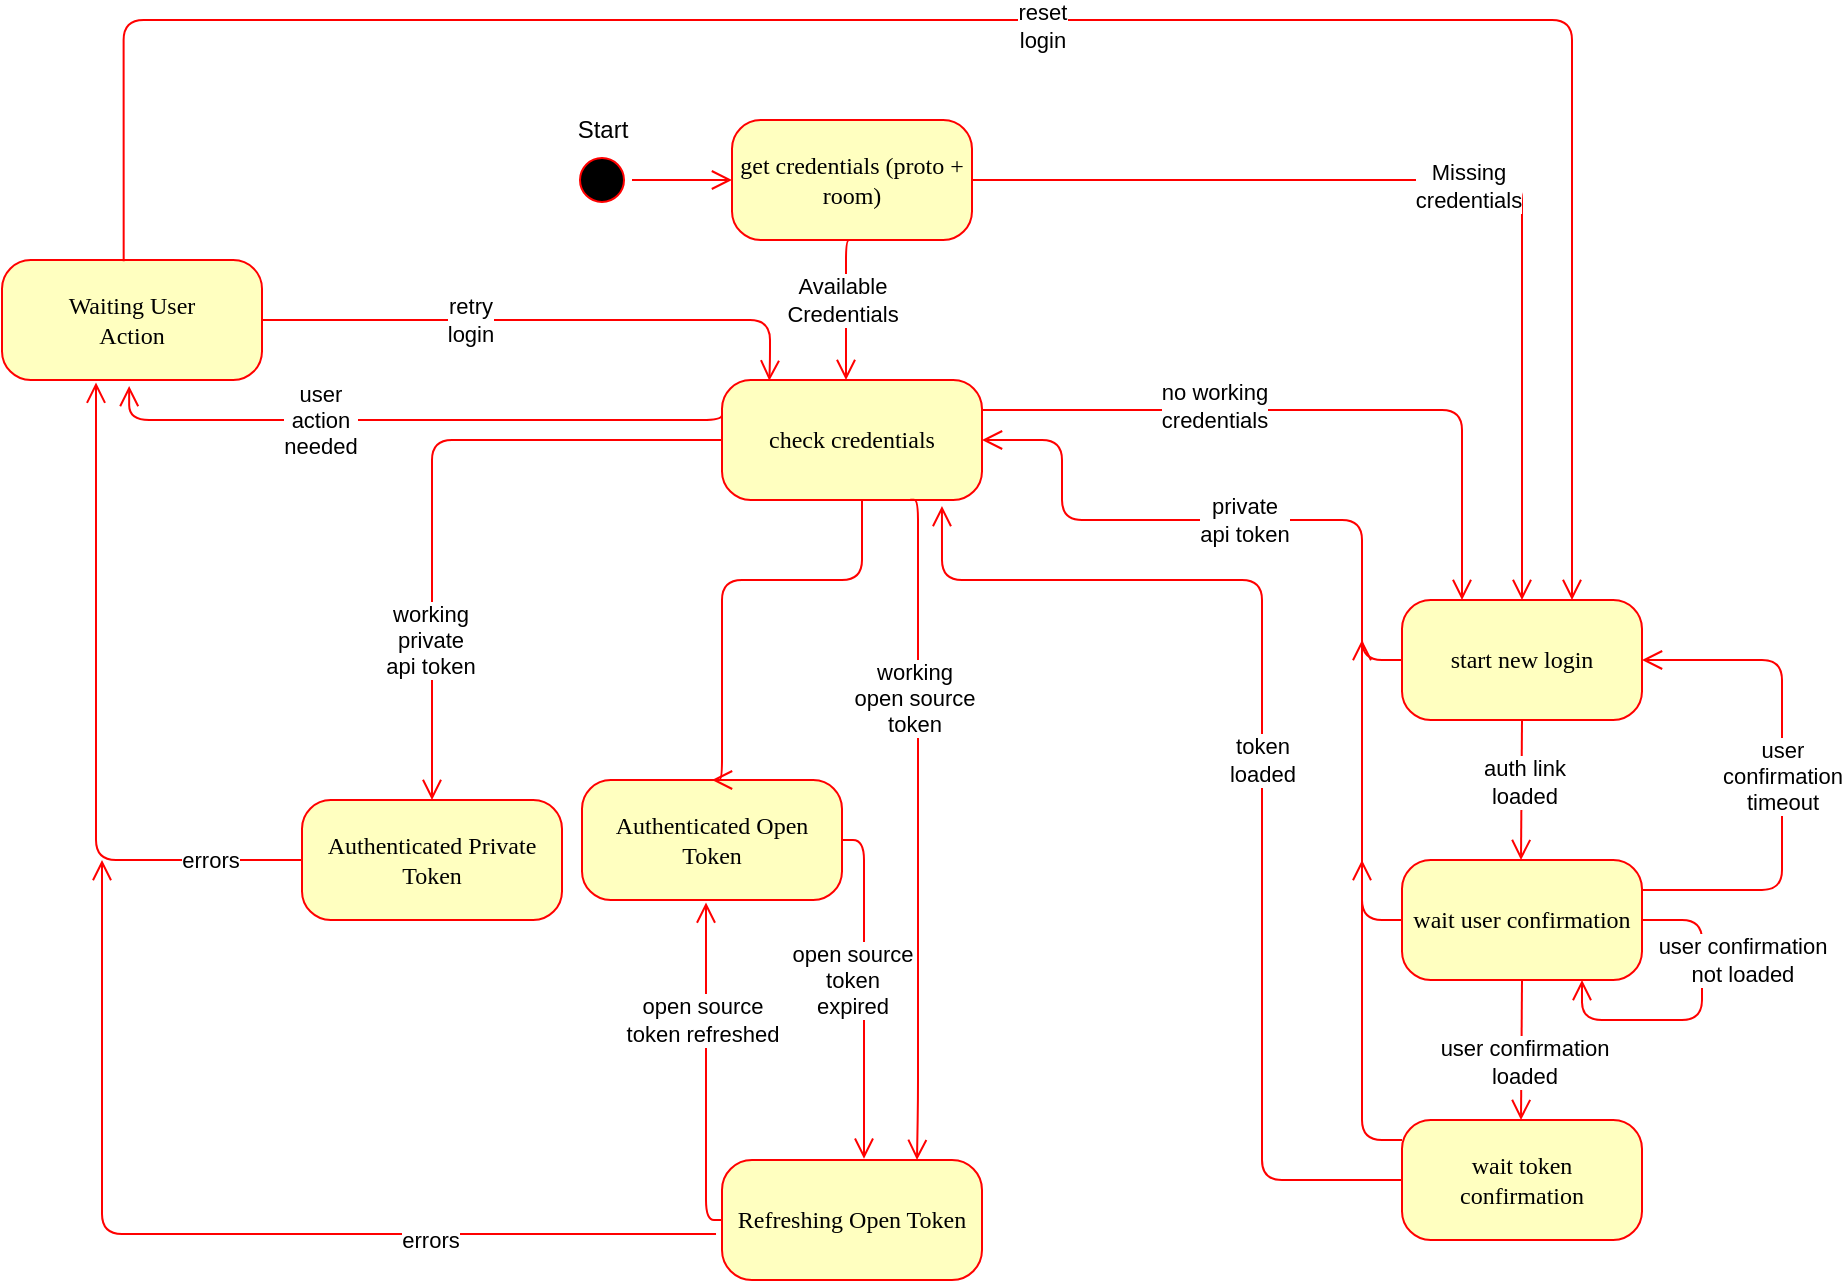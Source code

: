 <mxfile version="15.3.1" type="github">
  <diagram name="Page-1" id="58cdce13-f638-feb5-8d6f-7d28b1aa9fa0">
    <mxGraphModel dx="1021" dy="1112" grid="1" gridSize="10" guides="1" tooltips="1" connect="1" arrows="1" fold="1" page="1" pageScale="1" pageWidth="1100" pageHeight="850" background="none" math="0" shadow="0">
      <root>
        <mxCell id="0" />
        <mxCell id="1" parent="0" />
        <mxCell id="382b91b5511bd0f7-1" value="" style="ellipse;html=1;shape=startState;fillColor=#000000;strokeColor=#ff0000;rounded=1;shadow=0;comic=0;labelBackgroundColor=none;fontFamily=Verdana;fontSize=12;fontColor=#000000;align=center;direction=south;" parent="1" vertex="1">
          <mxGeometry x="385" y="105" width="30" height="30" as="geometry" />
        </mxCell>
        <mxCell id="382b91b5511bd0f7-5" value="Authenticated Open Token" style="rounded=1;whiteSpace=wrap;html=1;arcSize=24;fillColor=#ffffc0;strokeColor=#ff0000;shadow=0;comic=0;labelBackgroundColor=none;fontFamily=Verdana;fontSize=12;fontColor=#000000;align=center;" parent="1" vertex="1">
          <mxGeometry x="390" y="420" width="130" height="60" as="geometry" />
        </mxCell>
        <mxCell id="382b91b5511bd0f7-6" value="get credentials (proto + room)" style="rounded=1;whiteSpace=wrap;html=1;arcSize=24;fillColor=#ffffc0;strokeColor=#ff0000;shadow=0;comic=0;labelBackgroundColor=none;fontFamily=Verdana;fontSize=12;fontColor=#000000;align=center;" parent="1" vertex="1">
          <mxGeometry x="465" y="90" width="120" height="60" as="geometry" />
        </mxCell>
        <mxCell id="3cde6dad864a17aa-3" style="edgeStyle=orthogonalEdgeStyle;html=1;exitX=1;exitY=0.25;entryX=0.25;entryY=0;labelBackgroundColor=none;endArrow=open;endSize=8;strokeColor=#ff0000;fontFamily=Verdana;fontSize=12;align=left;" parent="1" source="382b91b5511bd0f7-7" target="382b91b5511bd0f7-9" edge="1">
          <mxGeometry relative="1" as="geometry" />
        </mxCell>
        <mxCell id="382b91b5511bd0f7-7" value="check credentials" style="rounded=1;whiteSpace=wrap;html=1;arcSize=24;fillColor=#ffffc0;strokeColor=#ff0000;shadow=0;comic=0;labelBackgroundColor=none;fontFamily=Verdana;fontSize=12;fontColor=#000000;align=center;" parent="1" vertex="1">
          <mxGeometry x="460" y="220" width="130" height="60" as="geometry" />
        </mxCell>
        <mxCell id="3cde6dad864a17aa-4" style="edgeStyle=orthogonalEdgeStyle;html=1;exitX=1;exitY=0.5;labelBackgroundColor=none;endArrow=open;endSize=8;strokeColor=#ff0000;fontFamily=Verdana;fontSize=12;align=left;exitDx=0;exitDy=0;entryX=0.5;entryY=0;entryDx=0;entryDy=0;" parent="1" source="382b91b5511bd0f7-6" target="382b91b5511bd0f7-9" edge="1">
          <mxGeometry relative="1" as="geometry">
            <Array as="points">
              <mxPoint x="860" y="120" />
            </Array>
            <mxPoint x="580" y="160" as="targetPoint" />
          </mxGeometry>
        </mxCell>
        <mxCell id="F9N_rp_ZScv7wXBiVBBy-1" value="Missing&lt;br&gt; credentials" style="edgeLabel;html=1;align=center;verticalAlign=middle;resizable=0;points=[];" parent="3cde6dad864a17aa-4" vertex="1" connectable="0">
          <mxGeometry x="0.021" y="-3" relative="1" as="geometry">
            <mxPoint as="offset" />
          </mxGeometry>
        </mxCell>
        <mxCell id="382b91b5511bd0f7-9" value="start new login" style="rounded=1;whiteSpace=wrap;html=1;arcSize=24;fillColor=#ffffc0;strokeColor=#ff0000;shadow=0;comic=0;labelBackgroundColor=none;fontFamily=Verdana;fontSize=12;fontColor=#000000;align=center;" parent="1" vertex="1">
          <mxGeometry x="800" y="330" width="120" height="60" as="geometry" />
        </mxCell>
        <mxCell id="2a3bc250acf0617d-9" style="edgeStyle=orthogonalEdgeStyle;html=1;labelBackgroundColor=none;endArrow=open;endSize=8;strokeColor=#ff0000;fontFamily=Verdana;fontSize=12;align=left;" parent="1" source="382b91b5511bd0f7-1" target="382b91b5511bd0f7-6" edge="1">
          <mxGeometry relative="1" as="geometry" />
        </mxCell>
        <mxCell id="2a3bc250acf0617d-10" style="edgeStyle=orthogonalEdgeStyle;html=1;labelBackgroundColor=none;endArrow=open;endSize=8;strokeColor=#ff0000;fontFamily=Verdana;fontSize=12;align=left;exitX=0.5;exitY=1;exitDx=0;exitDy=0;" parent="1" source="382b91b5511bd0f7-6" edge="1">
          <mxGeometry relative="1" as="geometry">
            <Array as="points">
              <mxPoint x="522" y="150" />
            </Array>
            <mxPoint x="522" y="220" as="targetPoint" />
          </mxGeometry>
        </mxCell>
        <mxCell id="F9N_rp_ZScv7wXBiVBBy-3" value="Available&lt;br&gt;Credentials" style="edgeLabel;html=1;align=center;verticalAlign=middle;resizable=0;points=[];" parent="1" vertex="1" connectable="0">
          <mxGeometry x="520" y="180" as="geometry" />
        </mxCell>
        <mxCell id="F9N_rp_ZScv7wXBiVBBy-4" value="&lt;div&gt;no working&lt;/div&gt;&lt;div&gt; credentials&lt;/div&gt;" style="edgeLabel;html=1;align=center;verticalAlign=middle;resizable=0;points=[];" parent="1" vertex="1" connectable="0">
          <mxGeometry x="720" y="240" as="geometry">
            <mxPoint x="-14" y="-7" as="offset" />
          </mxGeometry>
        </mxCell>
        <mxCell id="F9N_rp_ZScv7wXBiVBBy-12" value="Refreshing Open Token" style="rounded=1;whiteSpace=wrap;html=1;arcSize=25;fillColor=#ffffc0;strokeColor=#ff0000;shadow=0;comic=0;labelBackgroundColor=none;fontFamily=Verdana;fontSize=12;fontColor=#000000;align=center;" parent="1" vertex="1">
          <mxGeometry x="460" y="610" width="130" height="60" as="geometry" />
        </mxCell>
        <mxCell id="F9N_rp_ZScv7wXBiVBBy-16" style="edgeStyle=elbowEdgeStyle;html=1;labelBackgroundColor=none;endArrow=open;endSize=8;strokeColor=#ff0000;fontFamily=Verdana;fontSize=12;align=left;exitX=0;exitY=0.5;exitDx=0;exitDy=0;entryX=0.478;entryY=1.021;entryDx=0;entryDy=0;entryPerimeter=0;" parent="1" edge="1" target="382b91b5511bd0f7-5" source="F9N_rp_ZScv7wXBiVBBy-12">
          <mxGeometry relative="1" as="geometry">
            <mxPoint x="530" y="540" as="sourcePoint" />
            <mxPoint x="443" y="500" as="targetPoint" />
            <Array as="points">
              <mxPoint x="452" y="560" />
              <mxPoint x="640" y="520" />
              <mxPoint x="540" y="510" />
            </Array>
          </mxGeometry>
        </mxCell>
        <mxCell id="F9N_rp_ZScv7wXBiVBBy-18" style="edgeStyle=orthogonalEdgeStyle;html=1;labelBackgroundColor=none;endArrow=open;endSize=8;strokeColor=#ff0000;fontFamily=Verdana;fontSize=12;align=left;entryX=0.5;entryY=0;entryDx=0;entryDy=0;" parent="1" edge="1" target="382b91b5511bd0f7-5">
          <mxGeometry relative="1" as="geometry">
            <mxPoint x="530" y="280" as="sourcePoint" />
            <Array as="points">
              <mxPoint x="530" y="320" />
              <mxPoint x="460" y="320" />
              <mxPoint x="460" y="420" />
            </Array>
            <mxPoint x="530" y="420" as="targetPoint" />
          </mxGeometry>
        </mxCell>
        <mxCell id="F9N_rp_ZScv7wXBiVBBy-22" style="edgeStyle=orthogonalEdgeStyle;html=1;exitX=0;exitY=0.5;entryX=1;entryY=0.5;labelBackgroundColor=none;endArrow=open;endSize=8;strokeColor=#ff0000;fontFamily=Verdana;fontSize=12;align=left;exitDx=0;exitDy=0;entryDx=0;entryDy=0;" parent="1" source="382b91b5511bd0f7-9" target="382b91b5511bd0f7-7" edge="1">
          <mxGeometry relative="1" as="geometry">
            <mxPoint x="730" y="425" as="sourcePoint" />
            <mxPoint x="990" y="520" as="targetPoint" />
            <Array as="points">
              <mxPoint x="780" y="360" />
              <mxPoint x="780" y="290" />
              <mxPoint x="630" y="290" />
              <mxPoint x="630" y="250" />
            </Array>
          </mxGeometry>
        </mxCell>
        <mxCell id="F9N_rp_ZScv7wXBiVBBy-23" value="private&lt;br&gt;api token" style="edgeLabel;html=1;align=center;verticalAlign=middle;resizable=0;points=[];" parent="F9N_rp_ZScv7wXBiVBBy-22" vertex="1" connectable="0">
          <mxGeometry x="0.071" y="1" relative="1" as="geometry">
            <mxPoint x="22" y="-1" as="offset" />
          </mxGeometry>
        </mxCell>
        <mxCell id="F9N_rp_ZScv7wXBiVBBy-26" value="wait user confirmation" style="rounded=1;whiteSpace=wrap;html=1;arcSize=24;fillColor=#ffffc0;strokeColor=#ff0000;shadow=0;comic=0;labelBackgroundColor=none;fontFamily=Verdana;fontSize=12;fontColor=#000000;align=center;" parent="1" vertex="1">
          <mxGeometry x="800" y="460" width="120" height="60" as="geometry" />
        </mxCell>
        <mxCell id="F9N_rp_ZScv7wXBiVBBy-27" value="&lt;div&gt;wait token&lt;/div&gt;&lt;div&gt;confirmation&lt;br&gt;&lt;/div&gt;" style="rounded=1;whiteSpace=wrap;html=1;arcSize=24;fillColor=#ffffc0;strokeColor=#ff0000;shadow=0;comic=0;labelBackgroundColor=none;fontFamily=Verdana;fontSize=12;fontColor=#000000;align=center;" parent="1" vertex="1">
          <mxGeometry x="800" y="590" width="120" height="60" as="geometry" />
        </mxCell>
        <mxCell id="F9N_rp_ZScv7wXBiVBBy-28" style="edgeStyle=elbowEdgeStyle;html=1;labelBackgroundColor=none;endArrow=open;endSize=8;strokeColor=#ff0000;fontFamily=Verdana;fontSize=12;align=left;exitX=0.5;exitY=1;exitDx=0;exitDy=0;entryX=0.5;entryY=0;entryDx=0;entryDy=0;" parent="1" source="382b91b5511bd0f7-9" target="F9N_rp_ZScv7wXBiVBBy-26" edge="1">
          <mxGeometry relative="1" as="geometry">
            <mxPoint x="859.5" y="400" as="sourcePoint" />
            <mxPoint x="860" y="430" as="targetPoint" />
            <Array as="points">
              <mxPoint x="859.5" y="435" />
            </Array>
          </mxGeometry>
        </mxCell>
        <mxCell id="F9N_rp_ZScv7wXBiVBBy-29" value="&lt;div&gt;auth link&lt;/div&gt;&lt;div&gt;loaded&lt;/div&gt;" style="edgeLabel;html=1;align=center;verticalAlign=middle;resizable=0;points=[];" parent="F9N_rp_ZScv7wXBiVBBy-28" vertex="1" connectable="0">
          <mxGeometry x="-0.394" y="3" relative="1" as="geometry">
            <mxPoint x="-2" y="10" as="offset" />
          </mxGeometry>
        </mxCell>
        <mxCell id="F9N_rp_ZScv7wXBiVBBy-30" style="edgeStyle=orthogonalEdgeStyle;html=1;entryX=0.75;entryY=1;labelBackgroundColor=none;endArrow=open;endSize=8;strokeColor=#ff0000;fontFamily=Verdana;fontSize=12;align=left;exitX=1;exitY=0.5;exitDx=0;exitDy=0;entryDx=0;entryDy=0;" parent="1" source="F9N_rp_ZScv7wXBiVBBy-26" target="F9N_rp_ZScv7wXBiVBBy-26" edge="1">
          <mxGeometry relative="1" as="geometry">
            <mxPoint x="950" y="490" as="sourcePoint" />
            <Array as="points">
              <mxPoint x="950" y="490" />
              <mxPoint x="950" y="540" />
              <mxPoint x="890" y="540" />
            </Array>
            <mxPoint x="780" y="580" as="targetPoint" />
          </mxGeometry>
        </mxCell>
        <mxCell id="F9N_rp_ZScv7wXBiVBBy-31" style="edgeStyle=elbowEdgeStyle;html=1;labelBackgroundColor=none;endArrow=open;endSize=8;strokeColor=#ff0000;fontFamily=Verdana;fontSize=12;align=left;exitX=0.5;exitY=1;exitDx=0;exitDy=0;" parent="1" edge="1">
          <mxGeometry relative="1" as="geometry">
            <mxPoint x="860" y="520" as="sourcePoint" />
            <mxPoint x="860" y="590" as="targetPoint" />
            <Array as="points">
              <mxPoint x="859.5" y="565" />
            </Array>
          </mxGeometry>
        </mxCell>
        <mxCell id="F9N_rp_ZScv7wXBiVBBy-32" value="&lt;div&gt;user confirmation&lt;/div&gt;&lt;div&gt;loaded&lt;br&gt;&lt;/div&gt;" style="edgeLabel;html=1;align=center;verticalAlign=middle;resizable=0;points=[];" parent="F9N_rp_ZScv7wXBiVBBy-31" vertex="1" connectable="0">
          <mxGeometry x="-0.394" y="3" relative="1" as="geometry">
            <mxPoint x="-2" y="20" as="offset" />
          </mxGeometry>
        </mxCell>
        <mxCell id="F9N_rp_ZScv7wXBiVBBy-33" style="edgeStyle=orthogonalEdgeStyle;html=1;entryX=0.846;entryY=1.05;labelBackgroundColor=none;endArrow=open;endSize=8;strokeColor=#ff0000;fontFamily=Verdana;fontSize=12;align=left;exitX=0;exitY=0.5;exitDx=0;exitDy=0;entryDx=0;entryDy=0;entryPerimeter=0;" parent="1" source="F9N_rp_ZScv7wXBiVBBy-27" target="382b91b5511bd0f7-7" edge="1">
          <mxGeometry relative="1" as="geometry">
            <mxPoint x="770" y="610" as="sourcePoint" />
            <Array as="points">
              <mxPoint x="730" y="620" />
              <mxPoint x="730" y="320" />
              <mxPoint x="570" y="320" />
            </Array>
            <mxPoint x="590" y="450" as="targetPoint" />
          </mxGeometry>
        </mxCell>
        <mxCell id="F9N_rp_ZScv7wXBiVBBy-34" value="&lt;div&gt;token&lt;/div&gt;&lt;div&gt;loaded&lt;br&gt;&lt;/div&gt;" style="edgeLabel;html=1;align=center;verticalAlign=middle;resizable=0;points=[];" parent="F9N_rp_ZScv7wXBiVBBy-33" vertex="1" connectable="0">
          <mxGeometry x="0.043" y="-3" relative="1" as="geometry">
            <mxPoint x="-3" y="15" as="offset" />
          </mxGeometry>
        </mxCell>
        <mxCell id="F9N_rp_ZScv7wXBiVBBy-36" value="&lt;div&gt;open source&lt;/div&gt;&lt;div&gt;token refreshed&lt;br&gt;&lt;/div&gt;" style="edgeLabel;html=1;align=center;verticalAlign=middle;resizable=0;points=[];" parent="1" vertex="1" connectable="0">
          <mxGeometry x="450" y="540" as="geometry" />
        </mxCell>
        <mxCell id="F9N_rp_ZScv7wXBiVBBy-37" value="&lt;div&gt;user confirmation&lt;/div&gt;&lt;div&gt;not loaded&lt;br&gt;&lt;/div&gt;" style="edgeLabel;html=1;align=center;verticalAlign=middle;resizable=0;points=[];" parent="1" vertex="1" connectable="0">
          <mxGeometry x="970" y="510" as="geometry" />
        </mxCell>
        <mxCell id="F9N_rp_ZScv7wXBiVBBy-40" style="edgeStyle=elbowEdgeStyle;html=1;labelBackgroundColor=none;endArrow=open;endSize=8;strokeColor=#ff0000;fontFamily=Verdana;fontSize=12;align=left;exitX=1;exitY=0.5;exitDx=0;exitDy=0;entryX=0.543;entryY=-0.01;entryDx=0;entryDy=0;entryPerimeter=0;" parent="1" edge="1" target="F9N_rp_ZScv7wXBiVBBy-12" source="382b91b5511bd0f7-5">
          <mxGeometry relative="1" as="geometry">
            <mxPoint x="520" y="480" as="sourcePoint" />
            <mxPoint x="520" y="540" as="targetPoint" />
            <Array as="points">
              <mxPoint x="531" y="510" />
              <mxPoint x="520" y="510" />
            </Array>
          </mxGeometry>
        </mxCell>
        <mxCell id="F9N_rp_ZScv7wXBiVBBy-41" value="&lt;div&gt;open source&lt;/div&gt;&lt;div&gt;token &lt;br&gt;&lt;/div&gt;&lt;div&gt;expired&lt;br&gt;&lt;/div&gt;" style="edgeLabel;html=1;align=center;verticalAlign=middle;resizable=0;points=[];" parent="F9N_rp_ZScv7wXBiVBBy-40" vertex="1" connectable="0">
          <mxGeometry x="-0.367" y="-1" relative="1" as="geometry">
            <mxPoint x="-5" y="27" as="offset" />
          </mxGeometry>
        </mxCell>
        <mxCell id="F9N_rp_ZScv7wXBiVBBy-42" style="edgeStyle=elbowEdgeStyle;html=1;labelBackgroundColor=none;endArrow=open;endSize=8;strokeColor=#ff0000;fontFamily=Verdana;fontSize=12;align=left;exitX=0;exitY=0.5;exitDx=0;exitDy=0;" parent="1" source="F9N_rp_ZScv7wXBiVBBy-26" edge="1">
          <mxGeometry relative="1" as="geometry">
            <mxPoint x="780" y="490" as="sourcePoint" />
            <mxPoint x="780" y="350" as="targetPoint" />
            <Array as="points">
              <mxPoint x="780" y="350" />
              <mxPoint x="780" y="460" />
              <mxPoint x="790" y="460" />
            </Array>
          </mxGeometry>
        </mxCell>
        <mxCell id="F9N_rp_ZScv7wXBiVBBy-43" style="edgeStyle=elbowEdgeStyle;html=1;labelBackgroundColor=none;endArrow=open;endSize=8;strokeColor=#ff0000;fontFamily=Verdana;fontSize=12;align=left;exitX=0;exitY=0.5;exitDx=0;exitDy=0;" parent="1" edge="1">
          <mxGeometry relative="1" as="geometry">
            <mxPoint x="800" y="600" as="sourcePoint" />
            <mxPoint x="780" y="460" as="targetPoint" />
            <Array as="points">
              <mxPoint x="780" y="460" />
              <mxPoint x="780" y="570" />
              <mxPoint x="790" y="570" />
            </Array>
          </mxGeometry>
        </mxCell>
        <mxCell id="S2DreNZuNs3_jRe_7X1X-1" value="&lt;div&gt;Authenticated Private Token&lt;/div&gt;" style="rounded=1;whiteSpace=wrap;html=1;arcSize=24;fillColor=#ffffc0;strokeColor=#ff0000;shadow=0;comic=0;labelBackgroundColor=none;fontFamily=Verdana;fontSize=12;fontColor=#000000;align=center;" vertex="1" parent="1">
          <mxGeometry x="250" y="430" width="130" height="60" as="geometry" />
        </mxCell>
        <mxCell id="S2DreNZuNs3_jRe_7X1X-2" style="edgeStyle=orthogonalEdgeStyle;html=1;labelBackgroundColor=none;endArrow=open;endSize=8;strokeColor=#ff0000;fontFamily=Verdana;fontSize=12;align=left;entryX=0.5;entryY=0;entryDx=0;entryDy=0;" edge="1" parent="1" target="S2DreNZuNs3_jRe_7X1X-1">
          <mxGeometry relative="1" as="geometry">
            <mxPoint x="460" y="250" as="sourcePoint" />
            <Array as="points">
              <mxPoint x="315" y="250" />
            </Array>
            <mxPoint x="330" y="410" as="targetPoint" />
          </mxGeometry>
        </mxCell>
        <mxCell id="S2DreNZuNs3_jRe_7X1X-3" value="working&lt;br&gt;private&lt;br&gt;api token" style="edgeLabel;html=1;align=center;verticalAlign=middle;resizable=0;points=[];" vertex="1" connectable="0" parent="1">
          <mxGeometry x="330" y="350" as="geometry">
            <mxPoint x="-16" as="offset" />
          </mxGeometry>
        </mxCell>
        <mxCell id="S2DreNZuNs3_jRe_7X1X-4" style="edgeStyle=orthogonalEdgeStyle;html=1;labelBackgroundColor=none;endArrow=open;endSize=8;strokeColor=#ff0000;fontFamily=Verdana;fontSize=12;align=left;entryX=0.75;entryY=0;entryDx=0;entryDy=0;exitX=0.724;exitY=0.998;exitDx=0;exitDy=0;exitPerimeter=0;" edge="1" parent="1" source="382b91b5511bd0f7-7" target="F9N_rp_ZScv7wXBiVBBy-12">
          <mxGeometry relative="1" as="geometry">
            <mxPoint x="530" y="280" as="sourcePoint" />
            <Array as="points">
              <mxPoint x="558" y="280" />
              <mxPoint x="558" y="580" />
            </Array>
            <mxPoint x="400" y="580" as="targetPoint" />
          </mxGeometry>
        </mxCell>
        <mxCell id="S2DreNZuNs3_jRe_7X1X-8" value="&lt;div&gt;Waiting User&lt;/div&gt;&lt;div&gt;Action&lt;/div&gt;" style="rounded=1;whiteSpace=wrap;html=1;arcSize=24;fillColor=#ffffc0;strokeColor=#ff0000;shadow=0;comic=0;labelBackgroundColor=none;fontFamily=Verdana;fontSize=12;fontColor=#000000;align=center;" vertex="1" parent="1">
          <mxGeometry x="100" y="160" width="130" height="60" as="geometry" />
        </mxCell>
        <mxCell id="S2DreNZuNs3_jRe_7X1X-9" value="&lt;div&gt;Start&lt;/div&gt;" style="text;html=1;align=center;verticalAlign=middle;resizable=0;points=[];autosize=1;strokeColor=none;fillColor=none;" vertex="1" parent="1">
          <mxGeometry x="380" y="85" width="40" height="20" as="geometry" />
        </mxCell>
        <mxCell id="S2DreNZuNs3_jRe_7X1X-10" style="edgeStyle=orthogonalEdgeStyle;html=1;labelBackgroundColor=none;endArrow=open;endSize=8;strokeColor=#ff0000;fontFamily=Verdana;fontSize=12;align=left;entryX=0.489;entryY=1.05;entryDx=0;entryDy=0;exitX=0;exitY=0.25;exitDx=0;exitDy=0;entryPerimeter=0;" edge="1" parent="1" source="382b91b5511bd0f7-7" target="S2DreNZuNs3_jRe_7X1X-8">
          <mxGeometry relative="1" as="geometry">
            <mxPoint x="250" y="180" as="sourcePoint" />
            <mxPoint x="425" y="180" as="targetPoint" />
            <Array as="points">
              <mxPoint x="460" y="240" />
              <mxPoint x="164" y="240" />
            </Array>
          </mxGeometry>
        </mxCell>
        <mxCell id="S2DreNZuNs3_jRe_7X1X-11" value="&lt;div&gt;user &lt;br&gt;&lt;/div&gt;&lt;div&gt;action &lt;br&gt;&lt;/div&gt;&lt;div&gt;needed&lt;/div&gt;" style="edgeLabel;html=1;align=center;verticalAlign=middle;resizable=0;points=[];" vertex="1" connectable="0" parent="1">
          <mxGeometry x="275" y="240" as="geometry">
            <mxPoint x="-16" as="offset" />
          </mxGeometry>
        </mxCell>
        <mxCell id="S2DreNZuNs3_jRe_7X1X-12" style="edgeStyle=orthogonalEdgeStyle;html=1;labelBackgroundColor=none;endArrow=open;endSize=8;strokeColor=#ff0000;fontFamily=Verdana;fontSize=12;align=left;entryX=0.182;entryY=0.006;entryDx=0;entryDy=0;exitX=1;exitY=0.5;exitDx=0;exitDy=0;entryPerimeter=0;" edge="1" parent="1" source="S2DreNZuNs3_jRe_7X1X-8" target="382b91b5511bd0f7-7">
          <mxGeometry relative="1" as="geometry">
            <mxPoint x="380" y="180" as="sourcePoint" />
            <mxPoint x="126.79" y="120.0" as="targetPoint" />
            <Array as="points">
              <mxPoint x="484" y="190" />
              <mxPoint x="484" y="210" />
              <mxPoint x="484" y="210" />
            </Array>
          </mxGeometry>
        </mxCell>
        <mxCell id="S2DreNZuNs3_jRe_7X1X-13" value="&lt;div&gt;retry&lt;/div&gt;&lt;div&gt;login&lt;br&gt;&lt;/div&gt;" style="edgeLabel;html=1;align=center;verticalAlign=middle;resizable=0;points=[];" vertex="1" connectable="0" parent="1">
          <mxGeometry x="350" y="190" as="geometry">
            <mxPoint x="-16" as="offset" />
          </mxGeometry>
        </mxCell>
        <mxCell id="S2DreNZuNs3_jRe_7X1X-14" style="edgeStyle=orthogonalEdgeStyle;html=1;labelBackgroundColor=none;endArrow=open;endSize=8;strokeColor=#ff0000;fontFamily=Verdana;fontSize=12;align=left;entryX=0.5;entryY=0;entryDx=0;entryDy=0;exitX=0.468;exitY=0.011;exitDx=0;exitDy=0;exitPerimeter=0;" edge="1" parent="1" source="S2DreNZuNs3_jRe_7X1X-8">
          <mxGeometry relative="1" as="geometry">
            <Array as="points">
              <mxPoint x="161" y="40" />
              <mxPoint x="885" y="40" />
            </Array>
            <mxPoint x="885" y="330" as="targetPoint" />
            <mxPoint x="161" y="159" as="sourcePoint" />
          </mxGeometry>
        </mxCell>
        <mxCell id="S2DreNZuNs3_jRe_7X1X-15" value="&lt;div&gt;reset&lt;/div&gt;&lt;div&gt;login&lt;br&gt;&lt;/div&gt;" style="edgeLabel;html=1;align=center;verticalAlign=middle;resizable=0;points=[];" vertex="1" connectable="0" parent="S2DreNZuNs3_jRe_7X1X-14">
          <mxGeometry x="0.021" y="-3" relative="1" as="geometry">
            <mxPoint as="offset" />
          </mxGeometry>
        </mxCell>
        <mxCell id="S2DreNZuNs3_jRe_7X1X-16" style="edgeStyle=orthogonalEdgeStyle;html=1;entryX=1;entryY=0.5;labelBackgroundColor=none;endArrow=open;endSize=8;strokeColor=#ff0000;fontFamily=Verdana;fontSize=12;align=left;exitX=1;exitY=0.25;exitDx=0;exitDy=0;entryDx=0;entryDy=0;" edge="1" parent="1" source="F9N_rp_ZScv7wXBiVBBy-26" target="382b91b5511bd0f7-9">
          <mxGeometry relative="1" as="geometry">
            <mxPoint x="960" y="400" as="sourcePoint" />
            <Array as="points">
              <mxPoint x="990" y="475" />
              <mxPoint x="990" y="360" />
            </Array>
            <mxPoint x="930" y="430" as="targetPoint" />
          </mxGeometry>
        </mxCell>
        <mxCell id="S2DreNZuNs3_jRe_7X1X-17" value="&lt;div&gt;user&lt;/div&gt;&lt;div&gt;confirmation&lt;/div&gt;&lt;div&gt;timeout&lt;br&gt;&lt;/div&gt;" style="edgeLabel;html=1;align=center;verticalAlign=middle;resizable=0;points=[];" vertex="1" connectable="0" parent="1">
          <mxGeometry x="1000.0" y="419.997" as="geometry">
            <mxPoint x="-10" y="-2" as="offset" />
          </mxGeometry>
        </mxCell>
        <mxCell id="S2DreNZuNs3_jRe_7X1X-19" style="edgeStyle=orthogonalEdgeStyle;html=1;labelBackgroundColor=none;endArrow=open;endSize=8;strokeColor=#ff0000;fontFamily=Verdana;fontSize=12;align=left;entryX=0.358;entryY=1.022;entryDx=0;entryDy=0;exitX=0;exitY=0.5;exitDx=0;exitDy=0;entryPerimeter=0;" edge="1" parent="1" source="S2DreNZuNs3_jRe_7X1X-1" target="S2DreNZuNs3_jRe_7X1X-8">
          <mxGeometry relative="1" as="geometry">
            <mxPoint x="250" y="500" as="sourcePoint" />
            <Array as="points">
              <mxPoint x="147" y="460" />
              <mxPoint x="147" y="221" />
            </Array>
            <mxPoint x="105" y="680" as="targetPoint" />
          </mxGeometry>
        </mxCell>
        <mxCell id="S2DreNZuNs3_jRe_7X1X-20" value="errors" style="edgeLabel;html=1;align=center;verticalAlign=middle;resizable=0;points=[];" vertex="1" connectable="0" parent="1">
          <mxGeometry x="220" y="460" as="geometry">
            <mxPoint x="-16" as="offset" />
          </mxGeometry>
        </mxCell>
        <mxCell id="S2DreNZuNs3_jRe_7X1X-21" value="working &lt;br&gt;&lt;div&gt;open source&lt;/div&gt;&lt;div&gt;token&lt;br&gt;&lt;/div&gt;" style="edgeLabel;html=1;align=center;verticalAlign=middle;resizable=0;points=[];" vertex="1" connectable="0" parent="1">
          <mxGeometry x="560" y="430" as="geometry">
            <mxPoint x="-4" y="-51" as="offset" />
          </mxGeometry>
        </mxCell>
        <mxCell id="S2DreNZuNs3_jRe_7X1X-22" style="edgeStyle=orthogonalEdgeStyle;html=1;labelBackgroundColor=none;endArrow=open;endSize=8;strokeColor=#ff0000;fontFamily=Verdana;fontSize=12;align=left;exitX=-0.023;exitY=0.617;exitDx=0;exitDy=0;exitPerimeter=0;" edge="1" parent="1" source="F9N_rp_ZScv7wXBiVBBy-12">
          <mxGeometry relative="1" as="geometry">
            <mxPoint x="330" y="758.68" as="sourcePoint" />
            <Array as="points">
              <mxPoint x="150" y="647" />
            </Array>
            <mxPoint x="150" y="460" as="targetPoint" />
          </mxGeometry>
        </mxCell>
        <mxCell id="S2DreNZuNs3_jRe_7X1X-23" value="errors" style="edgeLabel;html=1;align=center;verticalAlign=middle;resizable=0;points=[];" vertex="1" connectable="0" parent="1">
          <mxGeometry x="330" y="650" as="geometry">
            <mxPoint x="-16" as="offset" />
          </mxGeometry>
        </mxCell>
      </root>
    </mxGraphModel>
  </diagram>
</mxfile>
